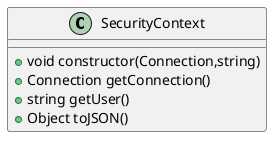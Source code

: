 @startuml
class SecurityContext{
   + void constructor(Connection,string)
   + Connection getConnection()
   + string getUser()
   + Object toJSON()
}
@enduml
